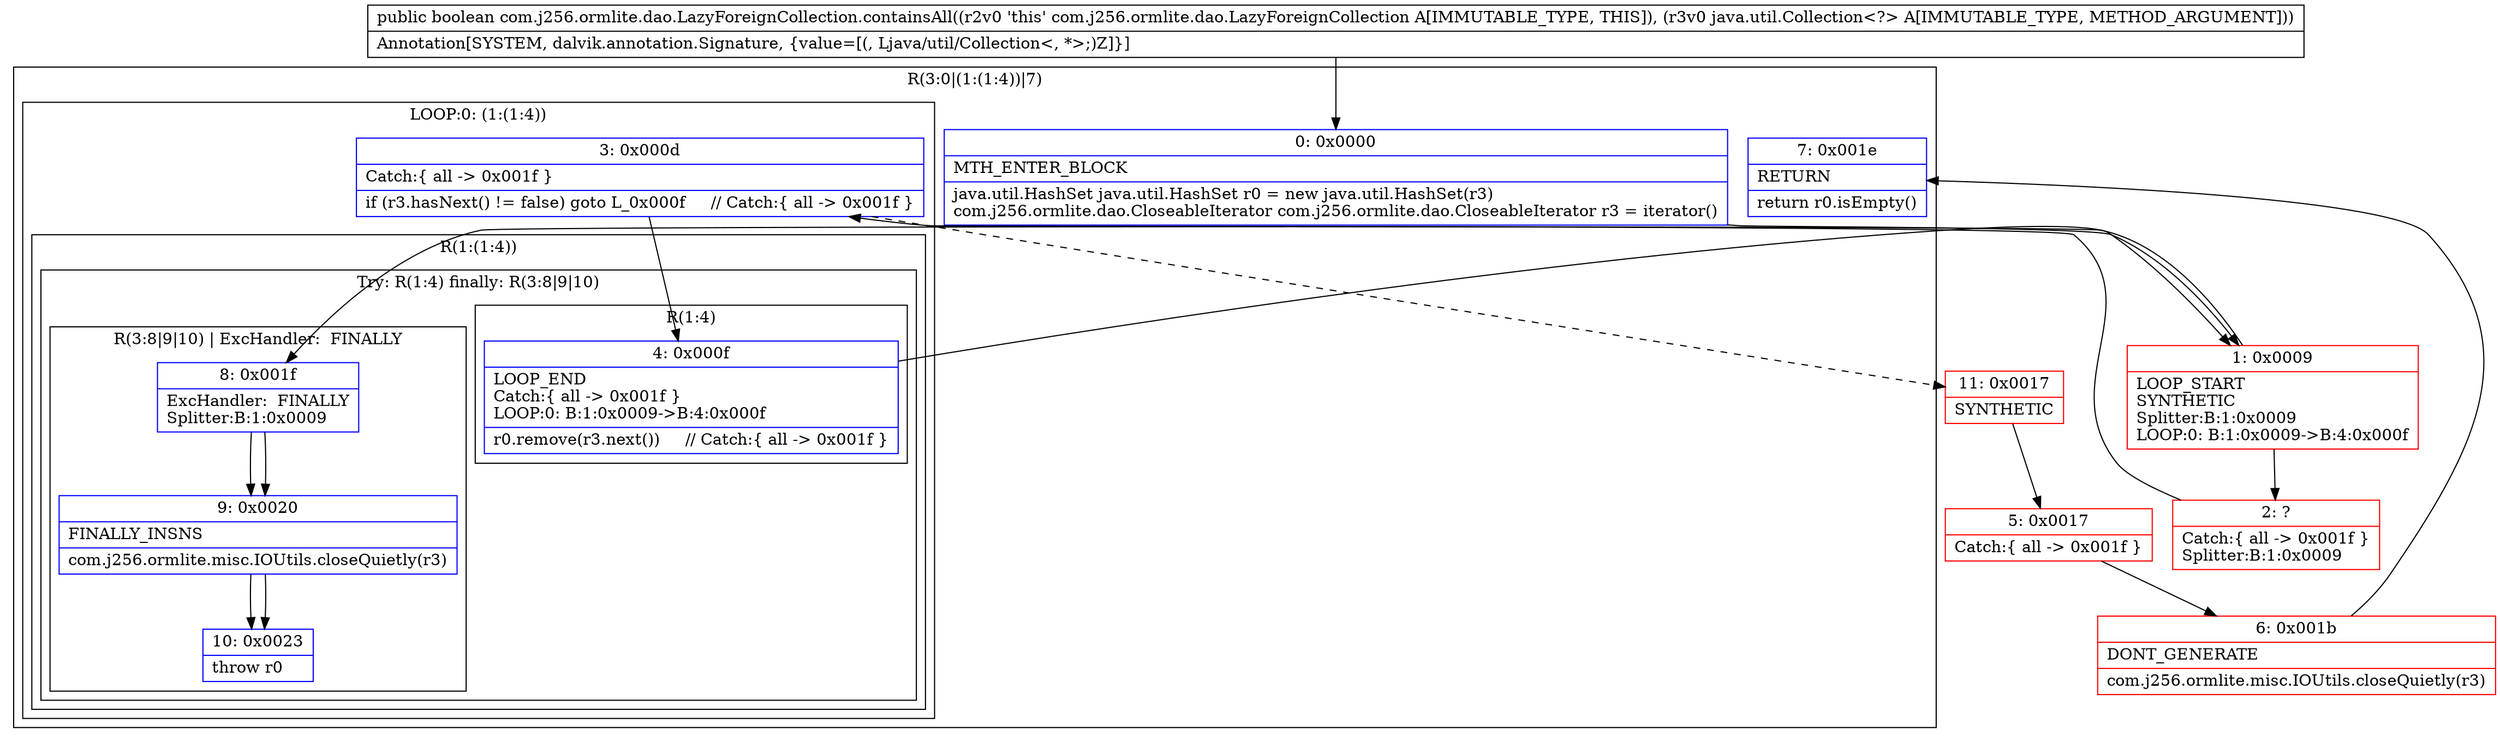 digraph "CFG forcom.j256.ormlite.dao.LazyForeignCollection.containsAll(Ljava\/util\/Collection;)Z" {
subgraph cluster_Region_518736369 {
label = "R(3:0|(1:(1:4))|7)";
node [shape=record,color=blue];
Node_0 [shape=record,label="{0\:\ 0x0000|MTH_ENTER_BLOCK\l|java.util.HashSet java.util.HashSet r0 = new java.util.HashSet(r3)\lcom.j256.ormlite.dao.CloseableIterator com.j256.ormlite.dao.CloseableIterator r3 = iterator()\l}"];
subgraph cluster_LoopRegion_2029973393 {
label = "LOOP:0: (1:(1:4))";
node [shape=record,color=blue];
Node_3 [shape=record,label="{3\:\ 0x000d|Catch:\{ all \-\> 0x001f \}\l|if (r3.hasNext() != false) goto L_0x000f     \/\/ Catch:\{ all \-\> 0x001f \}\l}"];
subgraph cluster_Region_1337129739 {
label = "R(1:(1:4))";
node [shape=record,color=blue];
subgraph cluster_TryCatchRegion_620227028 {
label = "Try: R(1:4) finally: R(3:8|9|10)";
node [shape=record,color=blue];
subgraph cluster_Region_837021948 {
label = "R(1:4)";
node [shape=record,color=blue];
Node_4 [shape=record,label="{4\:\ 0x000f|LOOP_END\lCatch:\{ all \-\> 0x001f \}\lLOOP:0: B:1:0x0009\-\>B:4:0x000f\l|r0.remove(r3.next())     \/\/ Catch:\{ all \-\> 0x001f \}\l}"];
}
subgraph cluster_Region_145860778 {
label = "R(3:8|9|10) | ExcHandler:  FINALLY\l";
node [shape=record,color=blue];
Node_8 [shape=record,label="{8\:\ 0x001f|ExcHandler:  FINALLY\lSplitter:B:1:0x0009\l}"];
Node_9 [shape=record,label="{9\:\ 0x0020|FINALLY_INSNS\l|com.j256.ormlite.misc.IOUtils.closeQuietly(r3)\l}"];
Node_10 [shape=record,label="{10\:\ 0x0023|throw r0\l}"];
}
}
}
}
Node_7 [shape=record,label="{7\:\ 0x001e|RETURN\l|return r0.isEmpty()\l}"];
}
subgraph cluster_Region_145860778 {
label = "R(3:8|9|10) | ExcHandler:  FINALLY\l";
node [shape=record,color=blue];
Node_8 [shape=record,label="{8\:\ 0x001f|ExcHandler:  FINALLY\lSplitter:B:1:0x0009\l}"];
Node_9 [shape=record,label="{9\:\ 0x0020|FINALLY_INSNS\l|com.j256.ormlite.misc.IOUtils.closeQuietly(r3)\l}"];
Node_10 [shape=record,label="{10\:\ 0x0023|throw r0\l}"];
}
Node_1 [shape=record,color=red,label="{1\:\ 0x0009|LOOP_START\lSYNTHETIC\lSplitter:B:1:0x0009\lLOOP:0: B:1:0x0009\-\>B:4:0x000f\l}"];
Node_2 [shape=record,color=red,label="{2\:\ ?|Catch:\{ all \-\> 0x001f \}\lSplitter:B:1:0x0009\l}"];
Node_5 [shape=record,color=red,label="{5\:\ 0x0017|Catch:\{ all \-\> 0x001f \}\l}"];
Node_6 [shape=record,color=red,label="{6\:\ 0x001b|DONT_GENERATE\l|com.j256.ormlite.misc.IOUtils.closeQuietly(r3)\l}"];
Node_11 [shape=record,color=red,label="{11\:\ 0x0017|SYNTHETIC\l}"];
MethodNode[shape=record,label="{public boolean com.j256.ormlite.dao.LazyForeignCollection.containsAll((r2v0 'this' com.j256.ormlite.dao.LazyForeignCollection A[IMMUTABLE_TYPE, THIS]), (r3v0 java.util.Collection\<?\> A[IMMUTABLE_TYPE, METHOD_ARGUMENT]))  | Annotation[SYSTEM, dalvik.annotation.Signature, \{value=[(, Ljava\/util\/Collection\<, *\>;)Z]\}]\l}"];
MethodNode -> Node_0;
Node_0 -> Node_1;
Node_3 -> Node_4;
Node_3 -> Node_11[style=dashed];
Node_4 -> Node_1;
Node_8 -> Node_9;
Node_9 -> Node_10;
Node_8 -> Node_9;
Node_9 -> Node_10;
Node_1 -> Node_2;
Node_1 -> Node_8;
Node_2 -> Node_3;
Node_5 -> Node_6;
Node_6 -> Node_7;
Node_11 -> Node_5;
}


